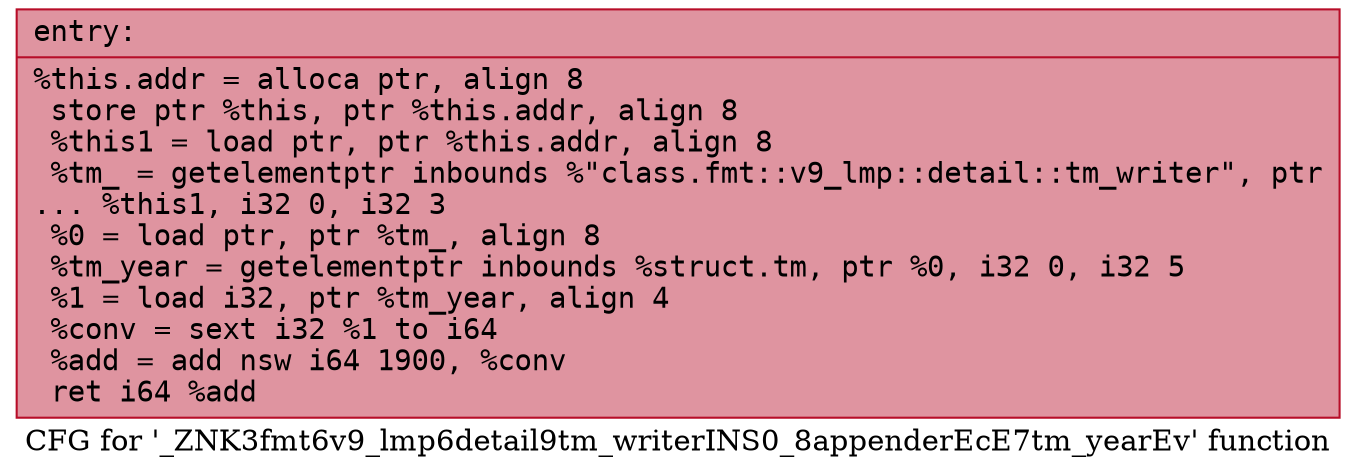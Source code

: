 digraph "CFG for '_ZNK3fmt6v9_lmp6detail9tm_writerINS0_8appenderEcE7tm_yearEv' function" {
	label="CFG for '_ZNK3fmt6v9_lmp6detail9tm_writerINS0_8appenderEcE7tm_yearEv' function";

	Node0x55841691ea00 [shape=record,color="#b70d28ff", style=filled, fillcolor="#b70d2870" fontname="Courier",label="{entry:\l|  %this.addr = alloca ptr, align 8\l  store ptr %this, ptr %this.addr, align 8\l  %this1 = load ptr, ptr %this.addr, align 8\l  %tm_ = getelementptr inbounds %\"class.fmt::v9_lmp::detail::tm_writer\", ptr\l... %this1, i32 0, i32 3\l  %0 = load ptr, ptr %tm_, align 8\l  %tm_year = getelementptr inbounds %struct.tm, ptr %0, i32 0, i32 5\l  %1 = load i32, ptr %tm_year, align 4\l  %conv = sext i32 %1 to i64\l  %add = add nsw i64 1900, %conv\l  ret i64 %add\l}"];
}
